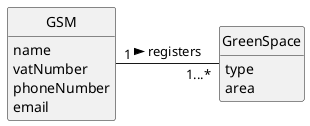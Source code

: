@startuml
skinparam monochrome true
skinparam packageStyle rectangle
skinparam shadowing false

'left to right direction

skinparam classAttributeIconSize 0

hide circle
hide methods

'title Domain Model

'class Platform {
'  -description
'}

class GSM {
    name
    vatNumber
    phoneNumber
    email
}

class GreenSpace {
    type
    area
}

'class User {
'    name
'    email
'    password
'}

GSM "1" - "1...*" GreenSpace: registers >

@enduml
